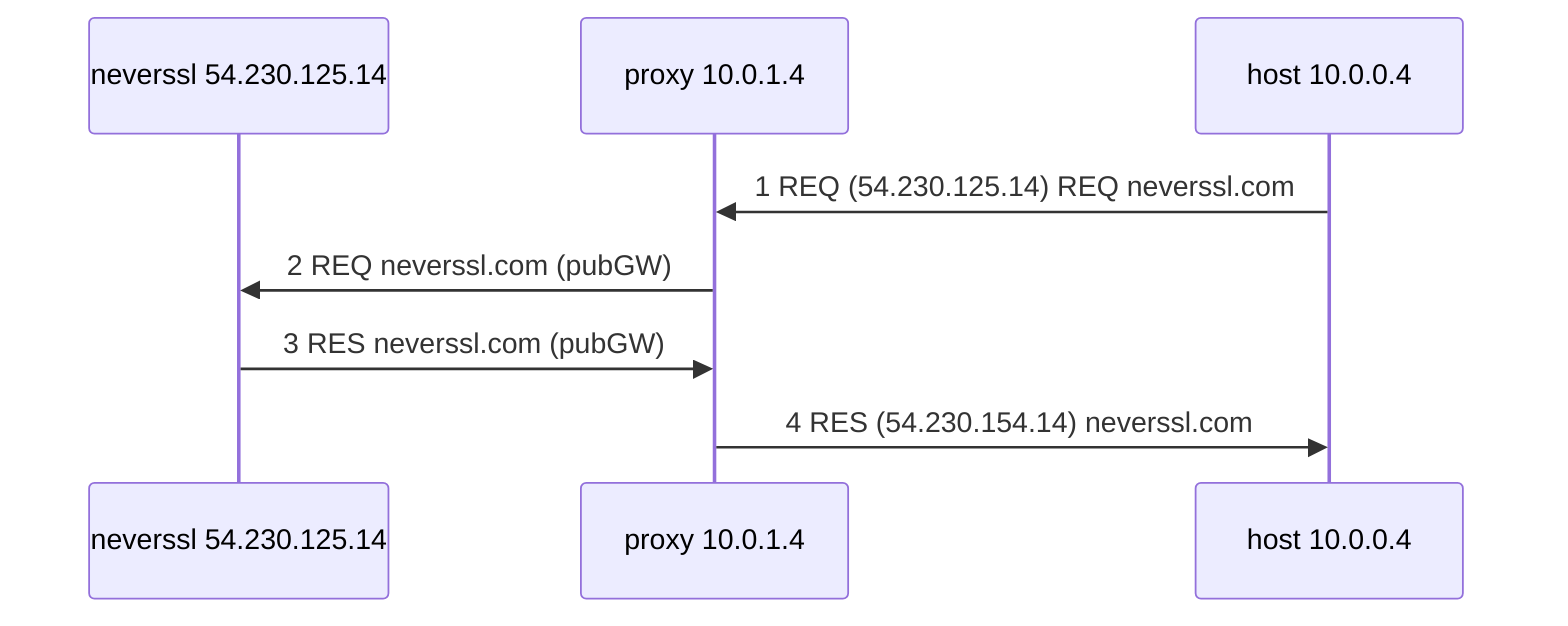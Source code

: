 sequenceDiagram
    participant neverssl as neverssl 54.230.125.14
    participant proxy as proxy 10.0.1.4
    participant host as host 10.0.0.4
    host->>proxy: 1 REQ (54.230.125.14) REQ neverssl.com
    proxy->>neverssl: 2 REQ neverssl.com (pubGW) 
    neverssl->>proxy: 3 RES neverssl.com (pubGW)
    proxy->>host: 4 RES (54.230.154.14) neverssl.com